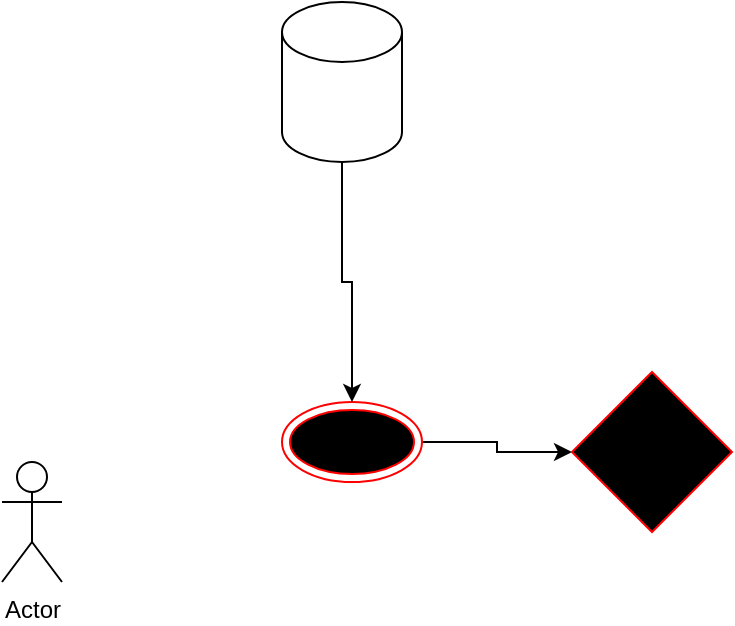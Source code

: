 <mxfile version="20.6.2" type="github">
  <diagram id="ZhCKl8RI5OyfQSzXzDsD" name="第 1 页">
    <mxGraphModel dx="1554" dy="779" grid="1" gridSize="10" guides="1" tooltips="1" connect="1" arrows="1" fold="1" page="1" pageScale="1" pageWidth="827" pageHeight="1169" math="0" shadow="0">
      <root>
        <mxCell id="0" />
        <mxCell id="1" parent="0" />
        <mxCell id="ie1i5lzwZYB1EZFtNNzG-3" value="" style="edgeStyle=orthogonalEdgeStyle;rounded=0;orthogonalLoop=1;jettySize=auto;html=1;" edge="1" parent="1" source="ie1i5lzwZYB1EZFtNNzG-1" target="ie1i5lzwZYB1EZFtNNzG-2">
          <mxGeometry relative="1" as="geometry" />
        </mxCell>
        <mxCell id="ie1i5lzwZYB1EZFtNNzG-1" value="" style="ellipse;html=1;shape=endState;fillColor=#000000;strokeColor=#ff0000;" vertex="1" parent="1">
          <mxGeometry x="320" y="370" width="70" height="40" as="geometry" />
        </mxCell>
        <mxCell id="ie1i5lzwZYB1EZFtNNzG-2" value="" style="rhombus;whiteSpace=wrap;html=1;fillColor=#000000;strokeColor=#ff0000;" vertex="1" parent="1">
          <mxGeometry x="465" y="355" width="80" height="80" as="geometry" />
        </mxCell>
        <mxCell id="ie1i5lzwZYB1EZFtNNzG-5" style="edgeStyle=orthogonalEdgeStyle;rounded=0;orthogonalLoop=1;jettySize=auto;html=1;exitX=0.5;exitY=1;exitDx=0;exitDy=0;exitPerimeter=0;entryX=0.5;entryY=0;entryDx=0;entryDy=0;" edge="1" parent="1" source="ie1i5lzwZYB1EZFtNNzG-4" target="ie1i5lzwZYB1EZFtNNzG-1">
          <mxGeometry relative="1" as="geometry" />
        </mxCell>
        <mxCell id="ie1i5lzwZYB1EZFtNNzG-4" value="" style="shape=cylinder3;whiteSpace=wrap;html=1;boundedLbl=1;backgroundOutline=1;size=15;" vertex="1" parent="1">
          <mxGeometry x="320" y="170" width="60" height="80" as="geometry" />
        </mxCell>
        <mxCell id="ie1i5lzwZYB1EZFtNNzG-6" value="Actor" style="shape=umlActor;verticalLabelPosition=bottom;verticalAlign=top;html=1;outlineConnect=0;" vertex="1" parent="1">
          <mxGeometry x="180" y="400" width="30" height="60" as="geometry" />
        </mxCell>
      </root>
    </mxGraphModel>
  </diagram>
</mxfile>
